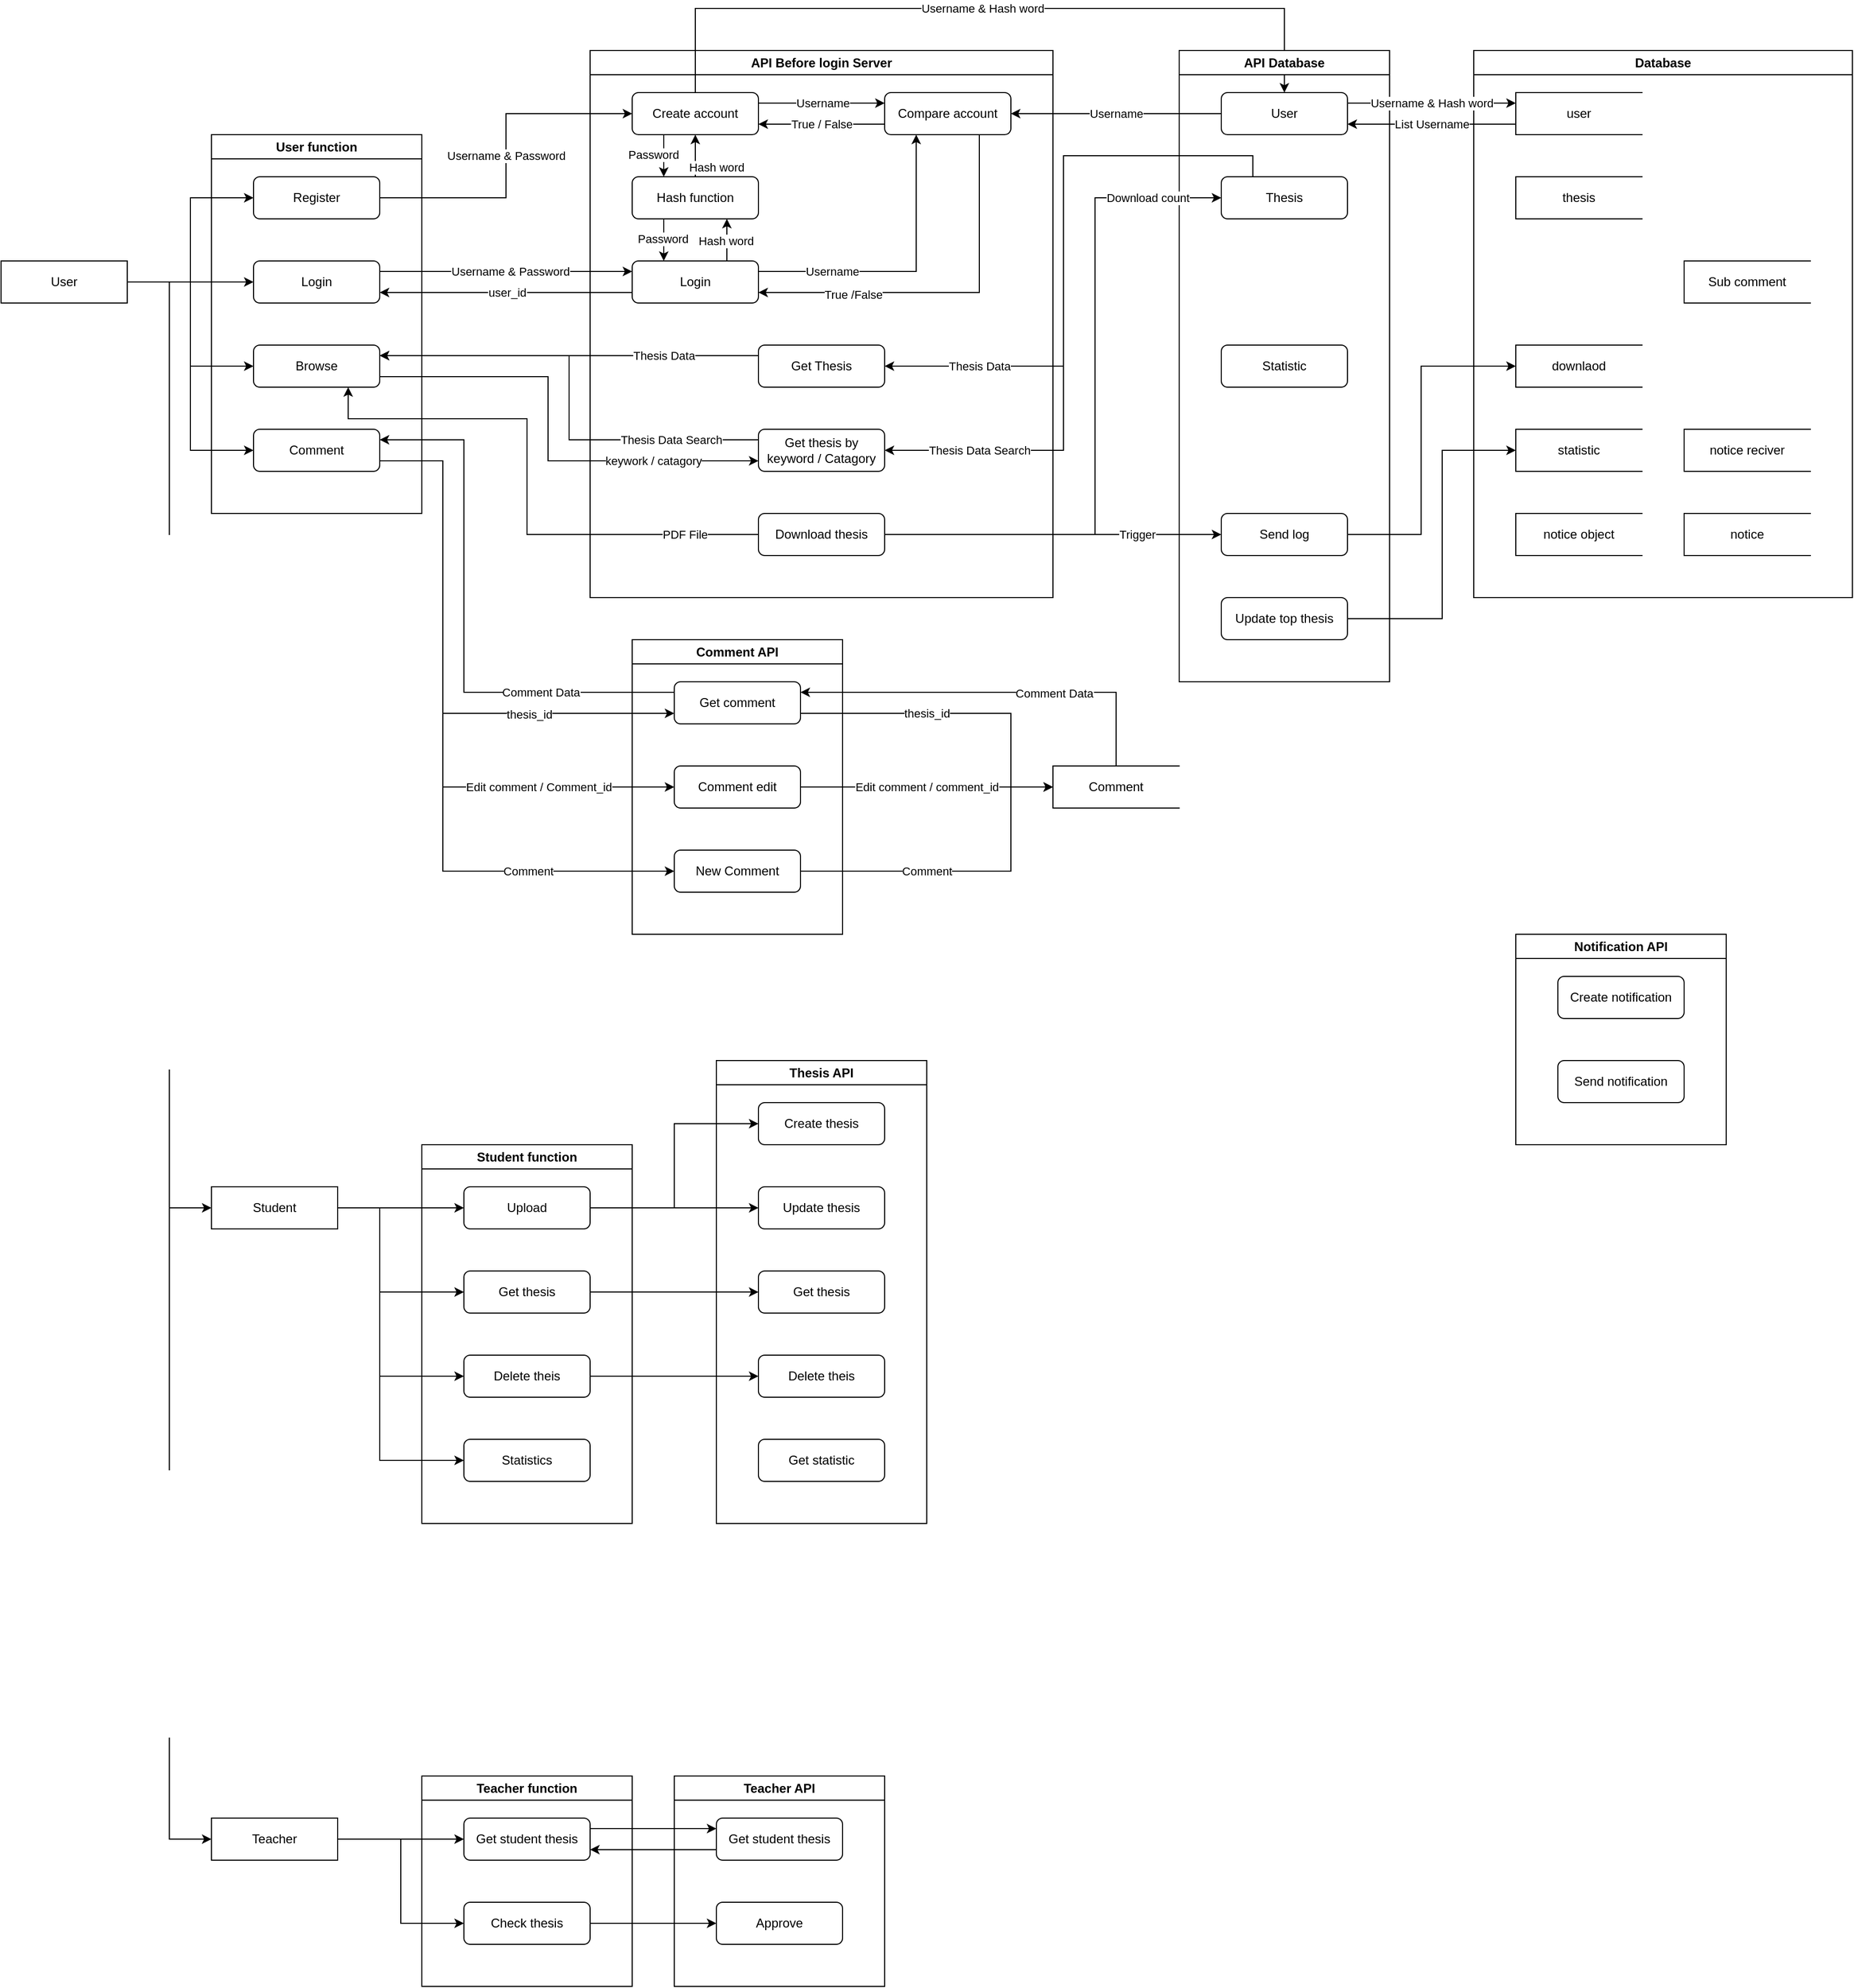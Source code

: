 <mxfile version="28.2.1">
  <diagram name="หน้า-1" id="eUxiDGaph87goB3MmdU6">
    <mxGraphModel dx="2182" dy="1209" grid="1" gridSize="10" guides="1" tooltips="1" connect="1" arrows="1" fold="1" page="1" pageScale="1" pageWidth="3300" pageHeight="2339" math="0" shadow="0">
      <root>
        <mxCell id="0" />
        <mxCell id="1" parent="0" />
        <mxCell id="IIilCcqDhFFno7Ei3CsS-1" value="User function" style="swimlane;whiteSpace=wrap;html=1;" parent="1" vertex="1">
          <mxGeometry x="280" y="160" width="200" height="360" as="geometry">
            <mxRectangle x="400" y="200" width="130" height="30" as="alternateBounds" />
          </mxGeometry>
        </mxCell>
        <mxCell id="IIilCcqDhFFno7Ei3CsS-5" value="Browse" style="rounded=1;whiteSpace=wrap;html=1;" parent="IIilCcqDhFFno7Ei3CsS-1" vertex="1">
          <mxGeometry x="40" y="200" width="120" height="40" as="geometry" />
        </mxCell>
        <mxCell id="IIilCcqDhFFno7Ei3CsS-6" value="Comment" style="rounded=1;whiteSpace=wrap;html=1;" parent="IIilCcqDhFFno7Ei3CsS-1" vertex="1">
          <mxGeometry x="40" y="280" width="120" height="40" as="geometry" />
        </mxCell>
        <mxCell id="IIilCcqDhFFno7Ei3CsS-7" value="Login" style="rounded=1;whiteSpace=wrap;html=1;" parent="IIilCcqDhFFno7Ei3CsS-1" vertex="1">
          <mxGeometry x="40" y="120" width="120" height="40" as="geometry" />
        </mxCell>
        <mxCell id="IIilCcqDhFFno7Ei3CsS-8" value="Register" style="rounded=1;whiteSpace=wrap;html=1;" parent="IIilCcqDhFFno7Ei3CsS-1" vertex="1">
          <mxGeometry x="40" y="40" width="120" height="40" as="geometry" />
        </mxCell>
        <mxCell id="IIilCcqDhFFno7Ei3CsS-9" value="API Before login Server" style="swimlane;whiteSpace=wrap;html=1;" parent="1" vertex="1">
          <mxGeometry x="640" y="80" width="440" height="520" as="geometry">
            <mxRectangle x="400" y="200" width="130" height="30" as="alternateBounds" />
          </mxGeometry>
        </mxCell>
        <mxCell id="eRz7YMECNyyjDCqZuOSM-28" style="edgeStyle=orthogonalEdgeStyle;rounded=0;orthogonalLoop=1;jettySize=auto;html=1;entryX=0;entryY=0.25;entryDx=0;entryDy=0;exitX=1;exitY=0.25;exitDx=0;exitDy=0;" parent="IIilCcqDhFFno7Ei3CsS-9" source="IIilCcqDhFFno7Ei3CsS-11" target="IIilCcqDhFFno7Ei3CsS-12" edge="1">
          <mxGeometry relative="1" as="geometry">
            <Array as="points">
              <mxPoint x="250" y="50" />
              <mxPoint x="250" y="50" />
            </Array>
          </mxGeometry>
        </mxCell>
        <mxCell id="eRz7YMECNyyjDCqZuOSM-30" value="Username" style="edgeLabel;html=1;align=center;verticalAlign=middle;resizable=0;points=[];" parent="eRz7YMECNyyjDCqZuOSM-28" vertex="1" connectable="0">
          <mxGeometry x="-0.195" y="1" relative="1" as="geometry">
            <mxPoint x="12" y="1" as="offset" />
          </mxGeometry>
        </mxCell>
        <mxCell id="eRz7YMECNyyjDCqZuOSM-39" style="edgeStyle=orthogonalEdgeStyle;rounded=0;orthogonalLoop=1;jettySize=auto;html=1;entryX=0.25;entryY=0;entryDx=0;entryDy=0;exitX=0.25;exitY=1;exitDx=0;exitDy=0;" parent="IIilCcqDhFFno7Ei3CsS-9" source="IIilCcqDhFFno7Ei3CsS-11" target="IIilCcqDhFFno7Ei3CsS-33" edge="1">
          <mxGeometry relative="1" as="geometry" />
        </mxCell>
        <mxCell id="eRz7YMECNyyjDCqZuOSM-72" value="Password" style="edgeLabel;html=1;align=center;verticalAlign=middle;resizable=0;points=[];" parent="eRz7YMECNyyjDCqZuOSM-39" vertex="1" connectable="0">
          <mxGeometry x="-0.05" y="1" relative="1" as="geometry">
            <mxPoint x="-11" as="offset" />
          </mxGeometry>
        </mxCell>
        <mxCell id="IIilCcqDhFFno7Ei3CsS-11" value="Create account" style="rounded=1;whiteSpace=wrap;html=1;" parent="IIilCcqDhFFno7Ei3CsS-9" vertex="1">
          <mxGeometry x="40" y="40" width="120" height="40" as="geometry" />
        </mxCell>
        <mxCell id="eRz7YMECNyyjDCqZuOSM-79" style="edgeStyle=orthogonalEdgeStyle;rounded=0;orthogonalLoop=1;jettySize=auto;html=1;entryX=1;entryY=0.75;entryDx=0;entryDy=0;exitX=0.75;exitY=1;exitDx=0;exitDy=0;" parent="IIilCcqDhFFno7Ei3CsS-9" source="IIilCcqDhFFno7Ei3CsS-12" target="eRz7YMECNyyjDCqZuOSM-20" edge="1">
          <mxGeometry relative="1" as="geometry">
            <Array as="points">
              <mxPoint x="370" y="230" />
            </Array>
          </mxGeometry>
        </mxCell>
        <mxCell id="eRz7YMECNyyjDCqZuOSM-81" value="True /False" style="edgeLabel;html=1;align=center;verticalAlign=middle;resizable=0;points=[];" parent="eRz7YMECNyyjDCqZuOSM-79" vertex="1" connectable="0">
          <mxGeometry x="0.503" y="2" relative="1" as="geometry">
            <mxPoint as="offset" />
          </mxGeometry>
        </mxCell>
        <mxCell id="IIilCcqDhFFno7Ei3CsS-12" value="Compare account" style="rounded=1;whiteSpace=wrap;html=1;" parent="IIilCcqDhFFno7Ei3CsS-9" vertex="1">
          <mxGeometry x="280" y="40" width="120" height="40" as="geometry" />
        </mxCell>
        <mxCell id="eRz7YMECNyyjDCqZuOSM-78" style="edgeStyle=orthogonalEdgeStyle;rounded=0;orthogonalLoop=1;jettySize=auto;html=1;entryX=0.25;entryY=1;entryDx=0;entryDy=0;exitX=1;exitY=0.25;exitDx=0;exitDy=0;" parent="IIilCcqDhFFno7Ei3CsS-9" source="eRz7YMECNyyjDCqZuOSM-20" target="IIilCcqDhFFno7Ei3CsS-12" edge="1">
          <mxGeometry relative="1" as="geometry" />
        </mxCell>
        <mxCell id="eRz7YMECNyyjDCqZuOSM-80" value="Username" style="edgeLabel;html=1;align=center;verticalAlign=middle;resizable=0;points=[];" parent="eRz7YMECNyyjDCqZuOSM-78" vertex="1" connectable="0">
          <mxGeometry x="-0.61" relative="1" as="geometry">
            <mxPoint x="15" as="offset" />
          </mxGeometry>
        </mxCell>
        <mxCell id="eRz7YMECNyyjDCqZuOSM-20" value="Login" style="rounded=1;whiteSpace=wrap;html=1;" parent="IIilCcqDhFFno7Ei3CsS-9" vertex="1">
          <mxGeometry x="40" y="200" width="120" height="40" as="geometry" />
        </mxCell>
        <mxCell id="eRz7YMECNyyjDCqZuOSM-37" style="edgeStyle=orthogonalEdgeStyle;rounded=0;orthogonalLoop=1;jettySize=auto;html=1;entryX=0.25;entryY=0;entryDx=0;entryDy=0;exitX=0.25;exitY=1;exitDx=0;exitDy=0;" parent="IIilCcqDhFFno7Ei3CsS-9" source="IIilCcqDhFFno7Ei3CsS-33" target="eRz7YMECNyyjDCqZuOSM-20" edge="1">
          <mxGeometry relative="1" as="geometry" />
        </mxCell>
        <mxCell id="eRz7YMECNyyjDCqZuOSM-75" value="Password" style="edgeLabel;html=1;align=center;verticalAlign=middle;resizable=0;points=[];" parent="eRz7YMECNyyjDCqZuOSM-37" vertex="1" connectable="0">
          <mxGeometry x="-0.04" y="-1" relative="1" as="geometry">
            <mxPoint as="offset" />
          </mxGeometry>
        </mxCell>
        <mxCell id="eRz7YMECNyyjDCqZuOSM-38" style="edgeStyle=orthogonalEdgeStyle;rounded=0;orthogonalLoop=1;jettySize=auto;html=1;exitX=0.75;exitY=0;exitDx=0;exitDy=0;entryX=0.75;entryY=1;entryDx=0;entryDy=0;" parent="IIilCcqDhFFno7Ei3CsS-9" source="eRz7YMECNyyjDCqZuOSM-20" target="IIilCcqDhFFno7Ei3CsS-33" edge="1">
          <mxGeometry relative="1" as="geometry">
            <Array as="points">
              <mxPoint x="130" y="180" />
              <mxPoint x="130" y="180" />
            </Array>
          </mxGeometry>
        </mxCell>
        <mxCell id="eRz7YMECNyyjDCqZuOSM-74" value="Hash word" style="edgeLabel;html=1;align=center;verticalAlign=middle;resizable=0;points=[];" parent="eRz7YMECNyyjDCqZuOSM-38" vertex="1" connectable="0">
          <mxGeometry x="-0.02" y="1" relative="1" as="geometry">
            <mxPoint as="offset" />
          </mxGeometry>
        </mxCell>
        <mxCell id="eRz7YMECNyyjDCqZuOSM-40" style="edgeStyle=orthogonalEdgeStyle;rounded=0;orthogonalLoop=1;jettySize=auto;html=1;entryX=0.5;entryY=1;entryDx=0;entryDy=0;exitX=0.5;exitY=0;exitDx=0;exitDy=0;" parent="IIilCcqDhFFno7Ei3CsS-9" source="IIilCcqDhFFno7Ei3CsS-33" target="IIilCcqDhFFno7Ei3CsS-11" edge="1">
          <mxGeometry relative="1" as="geometry" />
        </mxCell>
        <mxCell id="eRz7YMECNyyjDCqZuOSM-73" value="Hash word" style="edgeLabel;html=1;align=center;verticalAlign=middle;resizable=0;points=[];" parent="eRz7YMECNyyjDCqZuOSM-40" vertex="1" connectable="0">
          <mxGeometry x="-0.117" relative="1" as="geometry">
            <mxPoint x="20" y="8" as="offset" />
          </mxGeometry>
        </mxCell>
        <mxCell id="IIilCcqDhFFno7Ei3CsS-33" value="Hash function" style="rounded=1;whiteSpace=wrap;html=1;" parent="IIilCcqDhFFno7Ei3CsS-9" vertex="1">
          <mxGeometry x="40" y="120" width="120" height="40" as="geometry" />
        </mxCell>
        <mxCell id="eRz7YMECNyyjDCqZuOSM-29" style="edgeStyle=orthogonalEdgeStyle;rounded=0;orthogonalLoop=1;jettySize=auto;html=1;entryX=1;entryY=0.75;entryDx=0;entryDy=0;exitX=0;exitY=0.75;exitDx=0;exitDy=0;" parent="IIilCcqDhFFno7Ei3CsS-9" source="IIilCcqDhFFno7Ei3CsS-12" target="IIilCcqDhFFno7Ei3CsS-11" edge="1">
          <mxGeometry relative="1" as="geometry">
            <mxPoint x="170" y="60" as="sourcePoint" />
            <mxPoint x="250" y="60" as="targetPoint" />
            <Array as="points">
              <mxPoint x="230" y="70" />
              <mxPoint x="230" y="70" />
            </Array>
          </mxGeometry>
        </mxCell>
        <mxCell id="eRz7YMECNyyjDCqZuOSM-31" value="True / False" style="edgeLabel;html=1;align=center;verticalAlign=middle;resizable=0;points=[];" parent="eRz7YMECNyyjDCqZuOSM-29" vertex="1" connectable="0">
          <mxGeometry x="0.035" y="1" relative="1" as="geometry">
            <mxPoint x="2" y="-1" as="offset" />
          </mxGeometry>
        </mxCell>
        <mxCell id="IIilCcqDhFFno7Ei3CsS-39" value="Get Thesis" style="rounded=1;whiteSpace=wrap;html=1;" parent="IIilCcqDhFFno7Ei3CsS-9" vertex="1">
          <mxGeometry x="160" y="280" width="120" height="40" as="geometry" />
        </mxCell>
        <mxCell id="IIilCcqDhFFno7Ei3CsS-40" value="Get thesis by keyword / Catagory" style="rounded=1;whiteSpace=wrap;html=1;" parent="IIilCcqDhFFno7Ei3CsS-9" vertex="1">
          <mxGeometry x="160" y="360" width="120" height="40" as="geometry" />
        </mxCell>
        <mxCell id="IIilCcqDhFFno7Ei3CsS-14" value="Database" style="swimlane;whiteSpace=wrap;html=1;" parent="1" vertex="1">
          <mxGeometry x="1480" y="80" width="360" height="520" as="geometry">
            <mxRectangle x="400" y="200" width="130" height="30" as="alternateBounds" />
          </mxGeometry>
        </mxCell>
        <mxCell id="IIilCcqDhFFno7Ei3CsS-56" value="Sub comment" style="html=1;dashed=0;whiteSpace=wrap;shape=partialRectangle;right=0;" parent="IIilCcqDhFFno7Ei3CsS-14" vertex="1">
          <mxGeometry x="200" y="200" width="120" height="40" as="geometry" />
        </mxCell>
        <mxCell id="IIilCcqDhFFno7Ei3CsS-57" value="downlaod" style="html=1;dashed=0;whiteSpace=wrap;shape=partialRectangle;right=0;" parent="IIilCcqDhFFno7Ei3CsS-14" vertex="1">
          <mxGeometry x="40" y="280" width="120" height="40" as="geometry" />
        </mxCell>
        <mxCell id="IIilCcqDhFFno7Ei3CsS-58" value="user" style="html=1;dashed=0;whiteSpace=wrap;shape=partialRectangle;right=0;" parent="IIilCcqDhFFno7Ei3CsS-14" vertex="1">
          <mxGeometry x="40" y="40" width="120" height="40" as="geometry" />
        </mxCell>
        <mxCell id="IIilCcqDhFFno7Ei3CsS-59" value="thesis" style="html=1;dashed=0;whiteSpace=wrap;shape=partialRectangle;right=0;" parent="IIilCcqDhFFno7Ei3CsS-14" vertex="1">
          <mxGeometry x="40" y="120" width="120" height="40" as="geometry" />
        </mxCell>
        <mxCell id="IIilCcqDhFFno7Ei3CsS-60" value="statistic" style="html=1;dashed=0;whiteSpace=wrap;shape=partialRectangle;right=0;" parent="IIilCcqDhFFno7Ei3CsS-14" vertex="1">
          <mxGeometry x="40" y="360" width="120" height="40" as="geometry" />
        </mxCell>
        <mxCell id="IIilCcqDhFFno7Ei3CsS-61" value="notice" style="html=1;dashed=0;whiteSpace=wrap;shape=partialRectangle;right=0;" parent="IIilCcqDhFFno7Ei3CsS-14" vertex="1">
          <mxGeometry x="200" y="440" width="120" height="40" as="geometry" />
        </mxCell>
        <mxCell id="IIilCcqDhFFno7Ei3CsS-62" value="notice object" style="html=1;dashed=0;whiteSpace=wrap;shape=partialRectangle;right=0;" parent="IIilCcqDhFFno7Ei3CsS-14" vertex="1">
          <mxGeometry x="40" y="440" width="120" height="40" as="geometry" />
        </mxCell>
        <mxCell id="IIilCcqDhFFno7Ei3CsS-63" value="notice reciver" style="html=1;dashed=0;whiteSpace=wrap;shape=partialRectangle;right=0;" parent="IIilCcqDhFFno7Ei3CsS-14" vertex="1">
          <mxGeometry x="200" y="360" width="120" height="40" as="geometry" />
        </mxCell>
        <mxCell id="IIilCcqDhFFno7Ei3CsS-19" value="Student function" style="swimlane;whiteSpace=wrap;html=1;startSize=23;" parent="1" vertex="1">
          <mxGeometry x="480" y="1120" width="200" height="360" as="geometry">
            <mxRectangle x="400" y="200" width="130" height="30" as="alternateBounds" />
          </mxGeometry>
        </mxCell>
        <mxCell id="IIilCcqDhFFno7Ei3CsS-20" value="Upload" style="rounded=1;whiteSpace=wrap;html=1;" parent="IIilCcqDhFFno7Ei3CsS-19" vertex="1">
          <mxGeometry x="40" y="40" width="120" height="40" as="geometry" />
        </mxCell>
        <mxCell id="IIilCcqDhFFno7Ei3CsS-81" value="Get thesis" style="rounded=1;whiteSpace=wrap;html=1;" parent="IIilCcqDhFFno7Ei3CsS-19" vertex="1">
          <mxGeometry x="40" y="120" width="120" height="40" as="geometry" />
        </mxCell>
        <mxCell id="gGhK-Ux7Nj4NmBZuGKMW-30" value="Delete theis" style="rounded=1;whiteSpace=wrap;html=1;" parent="IIilCcqDhFFno7Ei3CsS-19" vertex="1">
          <mxGeometry x="40" y="200" width="120" height="40" as="geometry" />
        </mxCell>
        <mxCell id="IIilCcqDhFFno7Ei3CsS-51" value="Statistics" style="rounded=1;whiteSpace=wrap;html=1;" parent="IIilCcqDhFFno7Ei3CsS-19" vertex="1">
          <mxGeometry x="40" y="280" width="120" height="40" as="geometry" />
        </mxCell>
        <mxCell id="IIilCcqDhFFno7Ei3CsS-24" value="Teacher function" style="swimlane;whiteSpace=wrap;html=1;startSize=23;" parent="1" vertex="1">
          <mxGeometry x="480" y="1720" width="200" height="200" as="geometry">
            <mxRectangle x="400" y="200" width="130" height="30" as="alternateBounds" />
          </mxGeometry>
        </mxCell>
        <mxCell id="IIilCcqDhFFno7Ei3CsS-25" value="Get student thesis" style="rounded=1;whiteSpace=wrap;html=1;" parent="IIilCcqDhFFno7Ei3CsS-24" vertex="1">
          <mxGeometry x="40" y="40" width="120" height="40" as="geometry" />
        </mxCell>
        <mxCell id="IIilCcqDhFFno7Ei3CsS-83" value="Check thesis" style="rounded=1;whiteSpace=wrap;html=1;" parent="IIilCcqDhFFno7Ei3CsS-24" vertex="1">
          <mxGeometry x="40" y="120" width="120" height="40" as="geometry" />
        </mxCell>
        <mxCell id="IIilCcqDhFFno7Ei3CsS-34" style="edgeStyle=orthogonalEdgeStyle;rounded=0;orthogonalLoop=1;jettySize=auto;html=1;entryX=0;entryY=0.5;entryDx=0;entryDy=0;" parent="1" source="IIilCcqDhFFno7Ei3CsS-32" target="IIilCcqDhFFno7Ei3CsS-5" edge="1">
          <mxGeometry relative="1" as="geometry" />
        </mxCell>
        <mxCell id="IIilCcqDhFFno7Ei3CsS-35" style="edgeStyle=orthogonalEdgeStyle;rounded=0;orthogonalLoop=1;jettySize=auto;html=1;entryX=0;entryY=0.5;entryDx=0;entryDy=0;" parent="1" source="IIilCcqDhFFno7Ei3CsS-32" target="IIilCcqDhFFno7Ei3CsS-6" edge="1">
          <mxGeometry relative="1" as="geometry" />
        </mxCell>
        <mxCell id="IIilCcqDhFFno7Ei3CsS-36" style="edgeStyle=orthogonalEdgeStyle;rounded=0;orthogonalLoop=1;jettySize=auto;html=1;entryX=0;entryY=0.5;entryDx=0;entryDy=0;" parent="1" source="IIilCcqDhFFno7Ei3CsS-32" target="IIilCcqDhFFno7Ei3CsS-8" edge="1">
          <mxGeometry relative="1" as="geometry" />
        </mxCell>
        <mxCell id="IIilCcqDhFFno7Ei3CsS-37" style="edgeStyle=orthogonalEdgeStyle;rounded=0;orthogonalLoop=1;jettySize=auto;html=1;entryX=0;entryY=0.5;entryDx=0;entryDy=0;" parent="1" source="IIilCcqDhFFno7Ei3CsS-32" target="IIilCcqDhFFno7Ei3CsS-7" edge="1">
          <mxGeometry relative="1" as="geometry" />
        </mxCell>
        <mxCell id="IIilCcqDhFFno7Ei3CsS-76" style="edgeStyle=orthogonalEdgeStyle;rounded=0;orthogonalLoop=1;jettySize=auto;html=1;entryX=0;entryY=0.5;entryDx=0;entryDy=0;" parent="1" source="IIilCcqDhFFno7Ei3CsS-32" target="IIilCcqDhFFno7Ei3CsS-74" edge="1">
          <mxGeometry relative="1" as="geometry" />
        </mxCell>
        <mxCell id="IIilCcqDhFFno7Ei3CsS-77" style="edgeStyle=orthogonalEdgeStyle;rounded=0;orthogonalLoop=1;jettySize=auto;html=1;entryX=0;entryY=0.5;entryDx=0;entryDy=0;" parent="1" source="IIilCcqDhFFno7Ei3CsS-32" target="IIilCcqDhFFno7Ei3CsS-75" edge="1">
          <mxGeometry relative="1" as="geometry" />
        </mxCell>
        <mxCell id="IIilCcqDhFFno7Ei3CsS-32" value="User" style="html=1;dashed=0;whiteSpace=wrap;" parent="1" vertex="1">
          <mxGeometry x="80" y="280" width="120" height="40" as="geometry" />
        </mxCell>
        <mxCell id="IIilCcqDhFFno7Ei3CsS-52" value="Thesis API" style="swimlane;whiteSpace=wrap;html=1;" parent="1" vertex="1">
          <mxGeometry x="760" y="1040" width="200" height="440" as="geometry">
            <mxRectangle x="400" y="200" width="130" height="30" as="alternateBounds" />
          </mxGeometry>
        </mxCell>
        <mxCell id="IIilCcqDhFFno7Ei3CsS-64" value="Create thesis" style="rounded=1;whiteSpace=wrap;html=1;" parent="IIilCcqDhFFno7Ei3CsS-52" vertex="1">
          <mxGeometry x="40" y="40" width="120" height="40" as="geometry" />
        </mxCell>
        <mxCell id="IIilCcqDhFFno7Ei3CsS-67" value="Update thesis" style="rounded=1;whiteSpace=wrap;html=1;" parent="IIilCcqDhFFno7Ei3CsS-52" vertex="1">
          <mxGeometry x="40" y="120" width="120" height="40" as="geometry" />
        </mxCell>
        <mxCell id="IIilCcqDhFFno7Ei3CsS-66" value="Get thesis" style="rounded=1;whiteSpace=wrap;html=1;" parent="IIilCcqDhFFno7Ei3CsS-52" vertex="1">
          <mxGeometry x="40" y="200" width="120" height="40" as="geometry" />
        </mxCell>
        <mxCell id="IIilCcqDhFFno7Ei3CsS-45" value="Delete theis" style="rounded=1;whiteSpace=wrap;html=1;" parent="IIilCcqDhFFno7Ei3CsS-52" vertex="1">
          <mxGeometry x="40" y="280" width="120" height="40" as="geometry" />
        </mxCell>
        <mxCell id="IIilCcqDhFFno7Ei3CsS-73" value="Get statistic" style="rounded=1;whiteSpace=wrap;html=1;" parent="IIilCcqDhFFno7Ei3CsS-52" vertex="1">
          <mxGeometry x="40" y="360" width="120" height="40" as="geometry" />
        </mxCell>
        <mxCell id="IIilCcqDhFFno7Ei3CsS-54" value="Teacher API" style="swimlane;whiteSpace=wrap;html=1;" parent="1" vertex="1">
          <mxGeometry x="720" y="1720" width="200" height="200" as="geometry">
            <mxRectangle x="400" y="200" width="130" height="30" as="alternateBounds" />
          </mxGeometry>
        </mxCell>
        <mxCell id="IIilCcqDhFFno7Ei3CsS-65" value="Get student thesis" style="rounded=1;whiteSpace=wrap;html=1;" parent="IIilCcqDhFFno7Ei3CsS-54" vertex="1">
          <mxGeometry x="40" y="40" width="120" height="40" as="geometry" />
        </mxCell>
        <mxCell id="IIilCcqDhFFno7Ei3CsS-68" value="Approve" style="rounded=1;whiteSpace=wrap;html=1;" parent="IIilCcqDhFFno7Ei3CsS-54" vertex="1">
          <mxGeometry x="40" y="120" width="120" height="40" as="geometry" />
        </mxCell>
        <mxCell id="IIilCcqDhFFno7Ei3CsS-78" style="edgeStyle=orthogonalEdgeStyle;rounded=0;orthogonalLoop=1;jettySize=auto;html=1;" parent="1" source="IIilCcqDhFFno7Ei3CsS-74" target="IIilCcqDhFFno7Ei3CsS-20" edge="1">
          <mxGeometry relative="1" as="geometry">
            <Array as="points">
              <mxPoint x="510" y="1180" />
              <mxPoint x="510" y="1180" />
            </Array>
          </mxGeometry>
        </mxCell>
        <mxCell id="IIilCcqDhFFno7Ei3CsS-82" style="edgeStyle=orthogonalEdgeStyle;rounded=0;orthogonalLoop=1;jettySize=auto;html=1;entryX=0;entryY=0.5;entryDx=0;entryDy=0;" parent="1" source="IIilCcqDhFFno7Ei3CsS-74" target="IIilCcqDhFFno7Ei3CsS-81" edge="1">
          <mxGeometry relative="1" as="geometry">
            <Array as="points">
              <mxPoint x="440" y="1180" />
              <mxPoint x="440" y="1260" />
            </Array>
          </mxGeometry>
        </mxCell>
        <mxCell id="gGhK-Ux7Nj4NmBZuGKMW-32" style="edgeStyle=orthogonalEdgeStyle;rounded=0;orthogonalLoop=1;jettySize=auto;html=1;entryX=0;entryY=0.5;entryDx=0;entryDy=0;" parent="1" source="IIilCcqDhFFno7Ei3CsS-74" target="gGhK-Ux7Nj4NmBZuGKMW-30" edge="1">
          <mxGeometry relative="1" as="geometry">
            <Array as="points">
              <mxPoint x="440" y="1180" />
              <mxPoint x="440" y="1340" />
            </Array>
          </mxGeometry>
        </mxCell>
        <mxCell id="pTliONvsRdd1u_FoCx2j-20" style="edgeStyle=orthogonalEdgeStyle;rounded=0;orthogonalLoop=1;jettySize=auto;html=1;entryX=0;entryY=0.5;entryDx=0;entryDy=0;" parent="1" source="IIilCcqDhFFno7Ei3CsS-74" target="IIilCcqDhFFno7Ei3CsS-51" edge="1">
          <mxGeometry relative="1" as="geometry">
            <Array as="points">
              <mxPoint x="440" y="1180" />
              <mxPoint x="440" y="1420" />
            </Array>
          </mxGeometry>
        </mxCell>
        <mxCell id="IIilCcqDhFFno7Ei3CsS-74" value="Student" style="html=1;dashed=0;whiteSpace=wrap;" parent="1" vertex="1">
          <mxGeometry x="280" y="1160" width="120" height="40" as="geometry" />
        </mxCell>
        <mxCell id="IIilCcqDhFFno7Ei3CsS-79" style="edgeStyle=orthogonalEdgeStyle;rounded=0;orthogonalLoop=1;jettySize=auto;html=1;entryX=0;entryY=0.5;entryDx=0;entryDy=0;" parent="1" source="IIilCcqDhFFno7Ei3CsS-75" target="IIilCcqDhFFno7Ei3CsS-25" edge="1">
          <mxGeometry relative="1" as="geometry" />
        </mxCell>
        <mxCell id="IIilCcqDhFFno7Ei3CsS-84" style="edgeStyle=orthogonalEdgeStyle;rounded=0;orthogonalLoop=1;jettySize=auto;html=1;entryX=0;entryY=0.5;entryDx=0;entryDy=0;" parent="1" source="IIilCcqDhFFno7Ei3CsS-75" target="IIilCcqDhFFno7Ei3CsS-83" edge="1">
          <mxGeometry relative="1" as="geometry" />
        </mxCell>
        <mxCell id="IIilCcqDhFFno7Ei3CsS-75" value="Teacher" style="html=1;dashed=0;whiteSpace=wrap;" parent="1" vertex="1">
          <mxGeometry x="280" y="1760" width="120" height="40" as="geometry" />
        </mxCell>
        <mxCell id="IIilCcqDhFFno7Ei3CsS-80" style="edgeStyle=orthogonalEdgeStyle;rounded=0;orthogonalLoop=1;jettySize=auto;html=1;entryX=0;entryY=0.5;entryDx=0;entryDy=0;" parent="1" source="IIilCcqDhFFno7Ei3CsS-20" target="IIilCcqDhFFno7Ei3CsS-64" edge="1">
          <mxGeometry relative="1" as="geometry">
            <Array as="points">
              <mxPoint x="720" y="1180" />
              <mxPoint x="720" y="1100" />
            </Array>
          </mxGeometry>
        </mxCell>
        <mxCell id="IIilCcqDhFFno7Ei3CsS-85" style="edgeStyle=orthogonalEdgeStyle;rounded=0;orthogonalLoop=1;jettySize=auto;html=1;" parent="1" source="IIilCcqDhFFno7Ei3CsS-25" edge="1">
          <mxGeometry relative="1" as="geometry">
            <mxPoint x="760" y="1770" as="targetPoint" />
            <Array as="points">
              <mxPoint x="760" y="1770" />
            </Array>
          </mxGeometry>
        </mxCell>
        <mxCell id="IIilCcqDhFFno7Ei3CsS-86" style="edgeStyle=orthogonalEdgeStyle;rounded=0;orthogonalLoop=1;jettySize=auto;html=1;entryX=1;entryY=0.75;entryDx=0;entryDy=0;" parent="1" source="IIilCcqDhFFno7Ei3CsS-65" target="IIilCcqDhFFno7Ei3CsS-25" edge="1">
          <mxGeometry relative="1" as="geometry">
            <Array as="points">
              <mxPoint x="730" y="1790" />
              <mxPoint x="730" y="1790" />
            </Array>
          </mxGeometry>
        </mxCell>
        <mxCell id="IIilCcqDhFFno7Ei3CsS-87" style="edgeStyle=orthogonalEdgeStyle;rounded=0;orthogonalLoop=1;jettySize=auto;html=1;entryX=0;entryY=0.5;entryDx=0;entryDy=0;" parent="1" source="IIilCcqDhFFno7Ei3CsS-83" target="IIilCcqDhFFno7Ei3CsS-68" edge="1">
          <mxGeometry relative="1" as="geometry" />
        </mxCell>
        <mxCell id="yefg0WoXISoBtYHqCvty-1" style="edgeStyle=orthogonalEdgeStyle;rounded=0;orthogonalLoop=1;jettySize=auto;html=1;entryX=0;entryY=0.5;entryDx=0;entryDy=0;" parent="1" source="IIilCcqDhFFno7Ei3CsS-8" target="IIilCcqDhFFno7Ei3CsS-11" edge="1">
          <mxGeometry relative="1" as="geometry">
            <Array as="points">
              <mxPoint x="560" y="220" />
              <mxPoint x="560" y="140" />
            </Array>
          </mxGeometry>
        </mxCell>
        <mxCell id="eRz7YMECNyyjDCqZuOSM-25" value="Username &amp;amp; Password" style="edgeLabel;html=1;align=center;verticalAlign=middle;resizable=0;points=[];" parent="yefg0WoXISoBtYHqCvty-1" vertex="1" connectable="0">
          <mxGeometry x="-0.074" y="1" relative="1" as="geometry">
            <mxPoint x="1" y="-12" as="offset" />
          </mxGeometry>
        </mxCell>
        <mxCell id="eRz7YMECNyyjDCqZuOSM-5" style="edgeStyle=orthogonalEdgeStyle;rounded=0;orthogonalLoop=1;jettySize=auto;html=1;entryX=0;entryY=0.25;entryDx=0;entryDy=0;exitX=1;exitY=0.25;exitDx=0;exitDy=0;" parent="1" source="IIilCcqDhFFno7Ei3CsS-7" target="eRz7YMECNyyjDCqZuOSM-20" edge="1">
          <mxGeometry relative="1" as="geometry">
            <Array as="points">
              <mxPoint x="480" y="290" />
            </Array>
          </mxGeometry>
        </mxCell>
        <mxCell id="eRz7YMECNyyjDCqZuOSM-15" value="Username &amp;amp; Password" style="edgeLabel;html=1;align=center;verticalAlign=middle;resizable=0;points=[];" parent="eRz7YMECNyyjDCqZuOSM-5" vertex="1" connectable="0">
          <mxGeometry x="-0.112" relative="1" as="geometry">
            <mxPoint x="17" as="offset" />
          </mxGeometry>
        </mxCell>
        <mxCell id="eRz7YMECNyyjDCqZuOSM-26" style="edgeStyle=orthogonalEdgeStyle;rounded=0;orthogonalLoop=1;jettySize=auto;html=1;entryX=1;entryY=0.75;entryDx=0;entryDy=0;exitX=0;exitY=0.75;exitDx=0;exitDy=0;" parent="1" source="eRz7YMECNyyjDCqZuOSM-20" target="IIilCcqDhFFno7Ei3CsS-7" edge="1">
          <mxGeometry relative="1" as="geometry">
            <Array as="points">
              <mxPoint x="480" y="310" />
            </Array>
          </mxGeometry>
        </mxCell>
        <mxCell id="eRz7YMECNyyjDCqZuOSM-27" value="user_id" style="edgeLabel;html=1;align=center;verticalAlign=middle;resizable=0;points=[];" parent="eRz7YMECNyyjDCqZuOSM-26" vertex="1" connectable="0">
          <mxGeometry x="-0.145" y="-1" relative="1" as="geometry">
            <mxPoint x="-17" y="1" as="offset" />
          </mxGeometry>
        </mxCell>
        <mxCell id="eRz7YMECNyyjDCqZuOSM-67" style="rounded=0;orthogonalLoop=1;jettySize=auto;html=1;entryX=0.5;entryY=0;entryDx=0;entryDy=0;exitX=0.5;exitY=0;exitDx=0;exitDy=0;edgeStyle=orthogonalEdgeStyle;" parent="1" source="IIilCcqDhFFno7Ei3CsS-11" target="eRz7YMECNyyjDCqZuOSM-66" edge="1">
          <mxGeometry relative="1" as="geometry">
            <Array as="points">
              <mxPoint x="740" y="40" />
              <mxPoint x="1300" y="40" />
            </Array>
          </mxGeometry>
        </mxCell>
        <mxCell id="eRz7YMECNyyjDCqZuOSM-68" value="Username &amp;amp; Hash word" style="edgeLabel;html=1;align=center;verticalAlign=middle;resizable=0;points=[];" parent="eRz7YMECNyyjDCqZuOSM-67" vertex="1" connectable="0">
          <mxGeometry x="0.068" y="-2" relative="1" as="geometry">
            <mxPoint x="-32" y="-2" as="offset" />
          </mxGeometry>
        </mxCell>
        <mxCell id="eRz7YMECNyyjDCqZuOSM-47" value="API Database" style="swimlane;whiteSpace=wrap;html=1;" parent="1" vertex="1">
          <mxGeometry x="1200" y="80" width="200" height="600" as="geometry">
            <mxRectangle x="400" y="200" width="130" height="30" as="alternateBounds" />
          </mxGeometry>
        </mxCell>
        <mxCell id="eRz7YMECNyyjDCqZuOSM-48" style="edgeStyle=orthogonalEdgeStyle;rounded=0;orthogonalLoop=1;jettySize=auto;html=1;entryX=0;entryY=0.25;entryDx=0;entryDy=0;exitX=1;exitY=0.25;exitDx=0;exitDy=0;" parent="eRz7YMECNyyjDCqZuOSM-47" edge="1">
          <mxGeometry relative="1" as="geometry">
            <mxPoint x="160" y="50" as="sourcePoint" />
            <Array as="points">
              <mxPoint x="250" y="50" />
              <mxPoint x="250" y="50" />
            </Array>
          </mxGeometry>
        </mxCell>
        <mxCell id="eRz7YMECNyyjDCqZuOSM-49" value="Username" style="edgeLabel;html=1;align=center;verticalAlign=middle;resizable=0;points=[];" parent="eRz7YMECNyyjDCqZuOSM-48" vertex="1" connectable="0">
          <mxGeometry x="-0.195" y="1" relative="1" as="geometry">
            <mxPoint x="12" y="1" as="offset" />
          </mxGeometry>
        </mxCell>
        <mxCell id="eRz7YMECNyyjDCqZuOSM-50" style="edgeStyle=orthogonalEdgeStyle;rounded=0;orthogonalLoop=1;jettySize=auto;html=1;entryX=0.25;entryY=0;entryDx=0;entryDy=0;exitX=0.25;exitY=1;exitDx=0;exitDy=0;" parent="eRz7YMECNyyjDCqZuOSM-47" edge="1">
          <mxGeometry relative="1" as="geometry">
            <mxPoint x="70" y="80" as="sourcePoint" />
          </mxGeometry>
        </mxCell>
        <mxCell id="eRz7YMECNyyjDCqZuOSM-58" style="edgeStyle=orthogonalEdgeStyle;rounded=0;orthogonalLoop=1;jettySize=auto;html=1;entryX=0.5;entryY=0;entryDx=0;entryDy=0;" parent="eRz7YMECNyyjDCqZuOSM-47" edge="1">
          <mxGeometry relative="1" as="geometry">
            <mxPoint x="100" y="160" as="sourcePoint" />
          </mxGeometry>
        </mxCell>
        <mxCell id="eRz7YMECNyyjDCqZuOSM-59" style="edgeStyle=orthogonalEdgeStyle;rounded=0;orthogonalLoop=1;jettySize=auto;html=1;exitX=1;exitY=0.25;exitDx=0;exitDy=0;" parent="eRz7YMECNyyjDCqZuOSM-47" edge="1">
          <mxGeometry relative="1" as="geometry">
            <mxPoint x="160" y="140" as="targetPoint" />
            <Array as="points">
              <mxPoint x="180" y="210" />
              <mxPoint x="180" y="140" />
            </Array>
          </mxGeometry>
        </mxCell>
        <mxCell id="eRz7YMECNyyjDCqZuOSM-60" style="edgeStyle=orthogonalEdgeStyle;rounded=0;orthogonalLoop=1;jettySize=auto;html=1;entryX=0.75;entryY=1;entryDx=0;entryDy=0;exitX=0.75;exitY=0;exitDx=0;exitDy=0;" parent="eRz7YMECNyyjDCqZuOSM-47" edge="1">
          <mxGeometry relative="1" as="geometry">
            <mxPoint x="130" y="80" as="targetPoint" />
          </mxGeometry>
        </mxCell>
        <mxCell id="eRz7YMECNyyjDCqZuOSM-66" value="User" style="rounded=1;whiteSpace=wrap;html=1;" parent="eRz7YMECNyyjDCqZuOSM-47" vertex="1">
          <mxGeometry x="40" y="40" width="120" height="40" as="geometry" />
        </mxCell>
        <mxCell id="gGhK-Ux7Nj4NmBZuGKMW-13" value="Thesis" style="rounded=1;whiteSpace=wrap;html=1;" parent="eRz7YMECNyyjDCqZuOSM-47" vertex="1">
          <mxGeometry x="40" y="120" width="120" height="40" as="geometry" />
        </mxCell>
        <mxCell id="gGhK-Ux7Nj4NmBZuGKMW-38" value="Statistic" style="rounded=1;whiteSpace=wrap;html=1;" parent="eRz7YMECNyyjDCqZuOSM-47" vertex="1">
          <mxGeometry x="40" y="280" width="120" height="40" as="geometry" />
        </mxCell>
        <mxCell id="IIilCcqDhFFno7Ei3CsS-72" value="Send log" style="rounded=1;whiteSpace=wrap;html=1;" parent="eRz7YMECNyyjDCqZuOSM-47" vertex="1">
          <mxGeometry x="40" y="440" width="120" height="40" as="geometry" />
        </mxCell>
        <mxCell id="eRz7YMECNyyjDCqZuOSM-82" style="edgeStyle=orthogonalEdgeStyle;rounded=0;orthogonalLoop=1;jettySize=auto;html=1;entryX=0;entryY=0.25;entryDx=0;entryDy=0;exitX=1;exitY=0.25;exitDx=0;exitDy=0;" parent="1" source="eRz7YMECNyyjDCqZuOSM-66" target="IIilCcqDhFFno7Ei3CsS-58" edge="1">
          <mxGeometry relative="1" as="geometry">
            <mxPoint x="1460" y="140" as="targetPoint" />
          </mxGeometry>
        </mxCell>
        <mxCell id="eRz7YMECNyyjDCqZuOSM-83" value="Username &amp;amp; Hash word" style="edgeLabel;html=1;align=center;verticalAlign=middle;resizable=0;points=[];" parent="eRz7YMECNyyjDCqZuOSM-82" vertex="1" connectable="0">
          <mxGeometry x="-0.158" relative="1" as="geometry">
            <mxPoint x="12" as="offset" />
          </mxGeometry>
        </mxCell>
        <mxCell id="eRz7YMECNyyjDCqZuOSM-84" style="edgeStyle=orthogonalEdgeStyle;rounded=0;orthogonalLoop=1;jettySize=auto;html=1;exitX=0;exitY=0.75;exitDx=0;exitDy=0;entryX=1;entryY=0.75;entryDx=0;entryDy=0;" parent="1" source="IIilCcqDhFFno7Ei3CsS-58" target="eRz7YMECNyyjDCqZuOSM-66" edge="1">
          <mxGeometry relative="1" as="geometry">
            <mxPoint x="1430" y="320" as="targetPoint" />
          </mxGeometry>
        </mxCell>
        <mxCell id="eRz7YMECNyyjDCqZuOSM-85" value="List Username" style="edgeLabel;html=1;align=center;verticalAlign=middle;resizable=0;points=[];" parent="eRz7YMECNyyjDCqZuOSM-84" vertex="1" connectable="0">
          <mxGeometry x="0.11" relative="1" as="geometry">
            <mxPoint x="9" as="offset" />
          </mxGeometry>
        </mxCell>
        <mxCell id="eRz7YMECNyyjDCqZuOSM-86" style="edgeStyle=orthogonalEdgeStyle;rounded=0;orthogonalLoop=1;jettySize=auto;html=1;entryX=0;entryY=0.5;entryDx=0;entryDy=0;" parent="1" source="IIilCcqDhFFno7Ei3CsS-20" target="IIilCcqDhFFno7Ei3CsS-67" edge="1">
          <mxGeometry relative="1" as="geometry">
            <Array as="points">
              <mxPoint x="670" y="1180" />
              <mxPoint x="670" y="1180" />
            </Array>
          </mxGeometry>
        </mxCell>
        <mxCell id="eRz7YMECNyyjDCqZuOSM-87" style="edgeStyle=orthogonalEdgeStyle;rounded=0;orthogonalLoop=1;jettySize=auto;html=1;entryX=0;entryY=0.5;entryDx=0;entryDy=0;" parent="1" source="IIilCcqDhFFno7Ei3CsS-81" target="IIilCcqDhFFno7Ei3CsS-66" edge="1">
          <mxGeometry relative="1" as="geometry">
            <Array as="points">
              <mxPoint x="670" y="1260" />
              <mxPoint x="670" y="1260" />
            </Array>
          </mxGeometry>
        </mxCell>
        <mxCell id="gGhK-Ux7Nj4NmBZuGKMW-4" style="edgeStyle=orthogonalEdgeStyle;rounded=0;orthogonalLoop=1;jettySize=auto;html=1;exitX=1;exitY=0.75;exitDx=0;exitDy=0;entryX=0;entryY=0.75;entryDx=0;entryDy=0;" parent="1" source="IIilCcqDhFFno7Ei3CsS-5" target="IIilCcqDhFFno7Ei3CsS-40" edge="1">
          <mxGeometry relative="1" as="geometry">
            <mxPoint x="510" y="380" as="sourcePoint" />
            <Array as="points">
              <mxPoint x="600" y="390" />
              <mxPoint x="600" y="470" />
            </Array>
            <mxPoint x="620" y="500" as="targetPoint" />
          </mxGeometry>
        </mxCell>
        <mxCell id="gGhK-Ux7Nj4NmBZuGKMW-20" value="keywork / catagory" style="edgeLabel;html=1;align=center;verticalAlign=middle;resizable=0;points=[];" parent="gGhK-Ux7Nj4NmBZuGKMW-4" vertex="1" connectable="0">
          <mxGeometry x="0.375" y="-1" relative="1" as="geometry">
            <mxPoint x="37" y="-1" as="offset" />
          </mxGeometry>
        </mxCell>
        <mxCell id="gGhK-Ux7Nj4NmBZuGKMW-6" style="edgeStyle=orthogonalEdgeStyle;rounded=0;orthogonalLoop=1;jettySize=auto;html=1;exitX=0;exitY=0.25;exitDx=0;exitDy=0;entryX=1;entryY=0.25;entryDx=0;entryDy=0;" parent="1" source="IIilCcqDhFFno7Ei3CsS-43" target="IIilCcqDhFFno7Ei3CsS-6" edge="1">
          <mxGeometry relative="1" as="geometry">
            <mxPoint x="1000" y="620" as="sourcePoint" />
            <Array as="points">
              <mxPoint x="520" y="690" />
              <mxPoint x="520" y="450" />
            </Array>
          </mxGeometry>
        </mxCell>
        <mxCell id="gGhK-Ux7Nj4NmBZuGKMW-10" value="Comment Data" style="edgeLabel;html=1;align=center;verticalAlign=middle;resizable=0;points=[];" parent="gGhK-Ux7Nj4NmBZuGKMW-6" vertex="1" connectable="0">
          <mxGeometry x="-0.254" y="1" relative="1" as="geometry">
            <mxPoint x="67" y="-1" as="offset" />
          </mxGeometry>
        </mxCell>
        <mxCell id="gGhK-Ux7Nj4NmBZuGKMW-7" style="edgeStyle=orthogonalEdgeStyle;rounded=0;orthogonalLoop=1;jettySize=auto;html=1;entryX=0;entryY=0.5;entryDx=0;entryDy=0;exitX=1;exitY=0.75;exitDx=0;exitDy=0;" parent="1" source="IIilCcqDhFFno7Ei3CsS-6" target="IIilCcqDhFFno7Ei3CsS-48" edge="1">
          <mxGeometry relative="1" as="geometry">
            <mxPoint x="370" y="490" as="sourcePoint" />
            <Array as="points">
              <mxPoint x="500" y="470" />
              <mxPoint x="500" y="780" />
            </Array>
          </mxGeometry>
        </mxCell>
        <mxCell id="gGhK-Ux7Nj4NmBZuGKMW-11" value="Edit comment / Comment_id" style="edgeLabel;html=1;align=center;verticalAlign=middle;resizable=0;points=[];" parent="gGhK-Ux7Nj4NmBZuGKMW-7" vertex="1" connectable="0">
          <mxGeometry x="0.321" y="-3" relative="1" as="geometry">
            <mxPoint x="71" y="-3" as="offset" />
          </mxGeometry>
        </mxCell>
        <mxCell id="gGhK-Ux7Nj4NmBZuGKMW-8" style="edgeStyle=orthogonalEdgeStyle;rounded=0;orthogonalLoop=1;jettySize=auto;html=1;entryX=0;entryY=0.5;entryDx=0;entryDy=0;exitX=1;exitY=0.75;exitDx=0;exitDy=0;" parent="1" source="IIilCcqDhFFno7Ei3CsS-6" target="IIilCcqDhFFno7Ei3CsS-41" edge="1">
          <mxGeometry relative="1" as="geometry">
            <Array as="points">
              <mxPoint x="500" y="470" />
              <mxPoint x="500" y="860" />
            </Array>
          </mxGeometry>
        </mxCell>
        <mxCell id="gGhK-Ux7Nj4NmBZuGKMW-12" value="Comment" style="edgeLabel;html=1;align=center;verticalAlign=middle;resizable=0;points=[];" parent="gGhK-Ux7Nj4NmBZuGKMW-8" vertex="1" connectable="0">
          <mxGeometry x="0.345" y="1" relative="1" as="geometry">
            <mxPoint x="80" y="1" as="offset" />
          </mxGeometry>
        </mxCell>
        <mxCell id="gGhK-Ux7Nj4NmBZuGKMW-14" style="edgeStyle=orthogonalEdgeStyle;rounded=0;orthogonalLoop=1;jettySize=auto;html=1;exitX=0.25;exitY=0;exitDx=0;exitDy=0;" parent="1" source="gGhK-Ux7Nj4NmBZuGKMW-13" target="IIilCcqDhFFno7Ei3CsS-39" edge="1">
          <mxGeometry relative="1" as="geometry">
            <Array as="points">
              <mxPoint x="1270" y="180" />
              <mxPoint x="1090" y="180" />
              <mxPoint x="1090" y="380" />
            </Array>
          </mxGeometry>
        </mxCell>
        <mxCell id="gGhK-Ux7Nj4NmBZuGKMW-15" value="Thesis&amp;nbsp;&lt;span style=&quot;background-color: light-dark(#ffffff, var(--ge-dark-color, #121212)); color: light-dark(rgb(0, 0, 0), rgb(255, 255, 255));&quot;&gt;Data&lt;/span&gt;" style="edgeLabel;html=1;align=center;verticalAlign=middle;resizable=0;points=[];" parent="gGhK-Ux7Nj4NmBZuGKMW-14" vertex="1" connectable="0">
          <mxGeometry x="0.13" y="1" relative="1" as="geometry">
            <mxPoint x="-81" y="78" as="offset" />
          </mxGeometry>
        </mxCell>
        <mxCell id="gGhK-Ux7Nj4NmBZuGKMW-16" style="edgeStyle=orthogonalEdgeStyle;rounded=0;orthogonalLoop=1;jettySize=auto;html=1;entryX=1;entryY=0.5;entryDx=0;entryDy=0;" parent="1" target="IIilCcqDhFFno7Ei3CsS-40" edge="1">
          <mxGeometry relative="1" as="geometry">
            <mxPoint x="1270" y="200" as="sourcePoint" />
            <mxPoint x="1090" y="470" as="targetPoint" />
            <Array as="points">
              <mxPoint x="1270" y="180" />
              <mxPoint x="1090" y="180" />
              <mxPoint x="1090" y="460" />
            </Array>
          </mxGeometry>
        </mxCell>
        <mxCell id="gGhK-Ux7Nj4NmBZuGKMW-17" value="Thesis&amp;nbsp;&lt;span style=&quot;background-color: light-dark(#ffffff, var(--ge-dark-color, #121212)); color: light-dark(rgb(0, 0, 0), rgb(255, 255, 255));&quot;&gt;Data&amp;nbsp;&lt;/span&gt;&lt;span style=&quot;color: light-dark(rgb(0, 0, 0), rgb(255, 255, 255)); background-color: light-dark(#ffffff, var(--ge-dark-color, #121212));&quot;&gt;Search&lt;/span&gt;" style="edgeLabel;html=1;align=center;verticalAlign=middle;resizable=0;points=[];" parent="gGhK-Ux7Nj4NmBZuGKMW-16" vertex="1" connectable="0">
          <mxGeometry x="0.13" y="1" relative="1" as="geometry">
            <mxPoint x="-81" y="113" as="offset" />
          </mxGeometry>
        </mxCell>
        <mxCell id="gGhK-Ux7Nj4NmBZuGKMW-18" style="edgeStyle=orthogonalEdgeStyle;rounded=0;orthogonalLoop=1;jettySize=auto;html=1;exitX=0;exitY=0.25;exitDx=0;exitDy=0;entryX=1;entryY=0.25;entryDx=0;entryDy=0;" parent="1" source="IIilCcqDhFFno7Ei3CsS-40" target="IIilCcqDhFFno7Ei3CsS-5" edge="1">
          <mxGeometry relative="1" as="geometry">
            <mxPoint x="480" y="310" as="targetPoint" />
            <Array as="points">
              <mxPoint x="620" y="450" />
              <mxPoint x="620" y="370" />
            </Array>
          </mxGeometry>
        </mxCell>
        <mxCell id="gGhK-Ux7Nj4NmBZuGKMW-19" value="Thesis Data Search" style="edgeLabel;html=1;align=center;verticalAlign=middle;resizable=0;points=[];" parent="gGhK-Ux7Nj4NmBZuGKMW-18" vertex="1" connectable="0">
          <mxGeometry x="-0.285" y="3" relative="1" as="geometry">
            <mxPoint x="74" y="-3" as="offset" />
          </mxGeometry>
        </mxCell>
        <mxCell id="eRz7YMECNyyjDCqZuOSM-76" style="edgeStyle=orthogonalEdgeStyle;rounded=0;orthogonalLoop=1;jettySize=auto;html=1;exitX=0;exitY=0.5;exitDx=0;exitDy=0;entryX=1;entryY=0.5;entryDx=0;entryDy=0;" parent="1" source="eRz7YMECNyyjDCqZuOSM-66" target="IIilCcqDhFFno7Ei3CsS-12" edge="1">
          <mxGeometry relative="1" as="geometry">
            <mxPoint x="1080" y="130" as="targetPoint" />
            <Array as="points" />
          </mxGeometry>
        </mxCell>
        <mxCell id="eRz7YMECNyyjDCqZuOSM-77" value="Username" style="edgeLabel;html=1;align=center;verticalAlign=middle;resizable=0;points=[];" parent="eRz7YMECNyyjDCqZuOSM-76" vertex="1" connectable="0">
          <mxGeometry x="0.354" relative="1" as="geometry">
            <mxPoint x="35" as="offset" />
          </mxGeometry>
        </mxCell>
        <mxCell id="gGhK-Ux7Nj4NmBZuGKMW-22" style="edgeStyle=orthogonalEdgeStyle;rounded=0;orthogonalLoop=1;jettySize=auto;html=1;exitX=0;exitY=0.25;exitDx=0;exitDy=0;entryX=1;entryY=0.25;entryDx=0;entryDy=0;" parent="1" source="IIilCcqDhFFno7Ei3CsS-39" target="IIilCcqDhFFno7Ei3CsS-5" edge="1">
          <mxGeometry relative="1" as="geometry">
            <Array as="points">
              <mxPoint x="660" y="370" />
              <mxPoint x="660" y="370" />
            </Array>
          </mxGeometry>
        </mxCell>
        <mxCell id="gGhK-Ux7Nj4NmBZuGKMW-23" value="Thesis Data" style="edgeLabel;html=1;align=center;verticalAlign=middle;resizable=0;points=[];" parent="gGhK-Ux7Nj4NmBZuGKMW-22" vertex="1" connectable="0">
          <mxGeometry x="-0.422" y="2" relative="1" as="geometry">
            <mxPoint x="14" y="-2" as="offset" />
          </mxGeometry>
        </mxCell>
        <mxCell id="gGhK-Ux7Nj4NmBZuGKMW-24" value="Comment API" style="swimlane;whiteSpace=wrap;html=1;" parent="1" vertex="1">
          <mxGeometry x="680" y="640" width="200" height="280" as="geometry">
            <mxRectangle x="400" y="200" width="130" height="30" as="alternateBounds" />
          </mxGeometry>
        </mxCell>
        <mxCell id="IIilCcqDhFFno7Ei3CsS-43" value="Get comment" style="rounded=1;whiteSpace=wrap;html=1;" parent="gGhK-Ux7Nj4NmBZuGKMW-24" vertex="1">
          <mxGeometry x="40" y="40" width="120" height="40" as="geometry" />
        </mxCell>
        <mxCell id="IIilCcqDhFFno7Ei3CsS-48" value="Comment edit" style="rounded=1;whiteSpace=wrap;html=1;" parent="gGhK-Ux7Nj4NmBZuGKMW-24" vertex="1">
          <mxGeometry x="40" y="120" width="120" height="40" as="geometry" />
        </mxCell>
        <mxCell id="IIilCcqDhFFno7Ei3CsS-41" value="New Comment" style="rounded=1;whiteSpace=wrap;html=1;" parent="gGhK-Ux7Nj4NmBZuGKMW-24" vertex="1">
          <mxGeometry x="40" y="200" width="120" height="40" as="geometry" />
        </mxCell>
        <mxCell id="gGhK-Ux7Nj4NmBZuGKMW-28" style="edgeStyle=orthogonalEdgeStyle;rounded=0;orthogonalLoop=1;jettySize=auto;html=1;entryX=0.75;entryY=1;entryDx=0;entryDy=0;" parent="1" source="IIilCcqDhFFno7Ei3CsS-71" target="IIilCcqDhFFno7Ei3CsS-5" edge="1">
          <mxGeometry relative="1" as="geometry">
            <Array as="points">
              <mxPoint x="580" y="540" />
              <mxPoint x="580" y="430" />
              <mxPoint x="410" y="430" />
            </Array>
          </mxGeometry>
        </mxCell>
        <mxCell id="gGhK-Ux7Nj4NmBZuGKMW-29" value="PDF File" style="edgeLabel;html=1;align=center;verticalAlign=middle;resizable=0;points=[];" parent="gGhK-Ux7Nj4NmBZuGKMW-28" vertex="1" connectable="0">
          <mxGeometry x="-0.292" y="1" relative="1" as="geometry">
            <mxPoint x="117" y="-1" as="offset" />
          </mxGeometry>
        </mxCell>
        <mxCell id="gGhK-Ux7Nj4NmBZuGKMW-36" style="edgeStyle=orthogonalEdgeStyle;rounded=0;orthogonalLoop=1;jettySize=auto;html=1;entryX=0;entryY=0.5;entryDx=0;entryDy=0;" parent="1" source="IIilCcqDhFFno7Ei3CsS-71" target="IIilCcqDhFFno7Ei3CsS-72" edge="1">
          <mxGeometry relative="1" as="geometry">
            <Array as="points">
              <mxPoint x="1160" y="540" />
              <mxPoint x="1160" y="540" />
            </Array>
          </mxGeometry>
        </mxCell>
        <mxCell id="gGhK-Ux7Nj4NmBZuGKMW-37" value="Trigger" style="edgeLabel;html=1;align=center;verticalAlign=middle;resizable=0;points=[];" parent="gGhK-Ux7Nj4NmBZuGKMW-36" vertex="1" connectable="0">
          <mxGeometry x="-0.739" y="1" relative="1" as="geometry">
            <mxPoint x="198" y="1" as="offset" />
          </mxGeometry>
        </mxCell>
        <mxCell id="gGhK-Ux7Nj4NmBZuGKMW-31" style="edgeStyle=orthogonalEdgeStyle;rounded=0;orthogonalLoop=1;jettySize=auto;html=1;entryX=0;entryY=0.5;entryDx=0;entryDy=0;" parent="1" source="gGhK-Ux7Nj4NmBZuGKMW-30" target="IIilCcqDhFFno7Ei3CsS-45" edge="1">
          <mxGeometry relative="1" as="geometry" />
        </mxCell>
        <mxCell id="gGhK-Ux7Nj4NmBZuGKMW-41" value="Notification API" style="swimlane;whiteSpace=wrap;html=1;" parent="1" vertex="1">
          <mxGeometry x="1520" y="920" width="200" height="200" as="geometry">
            <mxRectangle x="400" y="200" width="130" height="30" as="alternateBounds" />
          </mxGeometry>
        </mxCell>
        <mxCell id="IIilCcqDhFFno7Ei3CsS-69" value="Create notification" style="rounded=1;whiteSpace=wrap;html=1;" parent="gGhK-Ux7Nj4NmBZuGKMW-41" vertex="1">
          <mxGeometry x="40" y="40" width="120" height="40" as="geometry" />
        </mxCell>
        <mxCell id="IIilCcqDhFFno7Ei3CsS-70" value="Send notification" style="rounded=1;whiteSpace=wrap;html=1;" parent="gGhK-Ux7Nj4NmBZuGKMW-41" vertex="1">
          <mxGeometry x="40" y="120" width="120" height="40" as="geometry" />
        </mxCell>
        <mxCell id="pTliONvsRdd1u_FoCx2j-22" style="edgeStyle=orthogonalEdgeStyle;rounded=0;orthogonalLoop=1;jettySize=auto;html=1;entryX=0;entryY=0.5;entryDx=0;entryDy=0;" parent="1" source="IIilCcqDhFFno7Ei3CsS-71" target="gGhK-Ux7Nj4NmBZuGKMW-13" edge="1">
          <mxGeometry relative="1" as="geometry">
            <Array as="points">
              <mxPoint x="1120" y="540" />
              <mxPoint x="1120" y="220" />
            </Array>
          </mxGeometry>
        </mxCell>
        <mxCell id="pTliONvsRdd1u_FoCx2j-25" value="Download count" style="edgeLabel;html=1;align=center;verticalAlign=middle;resizable=0;points=[];" parent="pTliONvsRdd1u_FoCx2j-22" vertex="1" connectable="0">
          <mxGeometry x="0.722" y="-1" relative="1" as="geometry">
            <mxPoint x="19" y="-1" as="offset" />
          </mxGeometry>
        </mxCell>
        <mxCell id="IIilCcqDhFFno7Ei3CsS-71" value="Download thesis" style="rounded=1;whiteSpace=wrap;html=1;" parent="1" vertex="1">
          <mxGeometry x="800" y="520" width="120" height="40" as="geometry" />
        </mxCell>
        <mxCell id="pTliONvsRdd1u_FoCx2j-6" style="edgeStyle=orthogonalEdgeStyle;rounded=0;orthogonalLoop=1;jettySize=auto;html=1;exitX=0.5;exitY=0;exitDx=0;exitDy=0;entryX=1;entryY=0.25;entryDx=0;entryDy=0;" parent="1" source="IIilCcqDhFFno7Ei3CsS-31" target="IIilCcqDhFFno7Ei3CsS-43" edge="1">
          <mxGeometry relative="1" as="geometry">
            <mxPoint x="1240" y="290" as="sourcePoint" />
            <Array as="points">
              <mxPoint x="1140" y="690" />
            </Array>
          </mxGeometry>
        </mxCell>
        <mxCell id="pTliONvsRdd1u_FoCx2j-7" value="Comment Data" style="edgeLabel;html=1;align=center;verticalAlign=middle;resizable=0;points=[];" parent="pTliONvsRdd1u_FoCx2j-6" vertex="1" connectable="0">
          <mxGeometry x="0.673" y="1" relative="1" as="geometry">
            <mxPoint x="180" as="offset" />
          </mxGeometry>
        </mxCell>
        <mxCell id="pTliONvsRdd1u_FoCx2j-9" style="edgeStyle=orthogonalEdgeStyle;rounded=0;orthogonalLoop=1;jettySize=auto;html=1;entryX=0;entryY=0.75;entryDx=0;entryDy=0;exitX=1;exitY=0.75;exitDx=0;exitDy=0;" parent="1" source="IIilCcqDhFFno7Ei3CsS-6" target="IIilCcqDhFFno7Ei3CsS-43" edge="1">
          <mxGeometry relative="1" as="geometry">
            <Array as="points">
              <mxPoint x="500" y="470" />
              <mxPoint x="500" y="710" />
            </Array>
          </mxGeometry>
        </mxCell>
        <mxCell id="pTliONvsRdd1u_FoCx2j-10" value="thesis_id" style="edgeLabel;html=1;align=center;verticalAlign=middle;resizable=0;points=[];" parent="pTliONvsRdd1u_FoCx2j-9" vertex="1" connectable="0">
          <mxGeometry x="0.47" y="-1" relative="1" as="geometry">
            <mxPoint as="offset" />
          </mxGeometry>
        </mxCell>
        <mxCell id="pTliONvsRdd1u_FoCx2j-11" style="edgeStyle=orthogonalEdgeStyle;rounded=0;orthogonalLoop=1;jettySize=auto;html=1;entryX=0;entryY=0.5;entryDx=0;entryDy=0;" parent="1" source="IIilCcqDhFFno7Ei3CsS-48" target="IIilCcqDhFFno7Ei3CsS-31" edge="1">
          <mxGeometry relative="1" as="geometry">
            <mxPoint x="1240" y="310" as="targetPoint" />
            <Array as="points">
              <mxPoint x="1160" y="780" />
              <mxPoint x="1160" y="780" />
            </Array>
          </mxGeometry>
        </mxCell>
        <mxCell id="pTliONvsRdd1u_FoCx2j-12" value="Edit comment / comment_id" style="edgeLabel;html=1;align=center;verticalAlign=middle;resizable=0;points=[];" parent="pTliONvsRdd1u_FoCx2j-11" vertex="1" connectable="0">
          <mxGeometry x="-0.752" y="-1" relative="1" as="geometry">
            <mxPoint x="70" y="-1" as="offset" />
          </mxGeometry>
        </mxCell>
        <mxCell id="pTliONvsRdd1u_FoCx2j-14" style="edgeStyle=orthogonalEdgeStyle;rounded=0;orthogonalLoop=1;jettySize=auto;html=1;entryX=0;entryY=0.5;entryDx=0;entryDy=0;exitX=1;exitY=0.75;exitDx=0;exitDy=0;" parent="1" source="IIilCcqDhFFno7Ei3CsS-43" target="IIilCcqDhFFno7Ei3CsS-31" edge="1">
          <mxGeometry relative="1" as="geometry">
            <mxPoint x="1240" y="310" as="targetPoint" />
            <Array as="points">
              <mxPoint x="1040" y="710" />
              <mxPoint x="1040" y="780" />
            </Array>
          </mxGeometry>
        </mxCell>
        <mxCell id="pTliONvsRdd1u_FoCx2j-15" value="thesis_id" style="edgeLabel;html=1;align=center;verticalAlign=middle;resizable=0;points=[];" parent="pTliONvsRdd1u_FoCx2j-14" vertex="1" connectable="0">
          <mxGeometry x="-0.71" relative="1" as="geometry">
            <mxPoint x="75" as="offset" />
          </mxGeometry>
        </mxCell>
        <mxCell id="pTliONvsRdd1u_FoCx2j-16" style="edgeStyle=orthogonalEdgeStyle;rounded=0;orthogonalLoop=1;jettySize=auto;html=1;entryX=0;entryY=0.5;entryDx=0;entryDy=0;" parent="1" source="IIilCcqDhFFno7Ei3CsS-41" target="IIilCcqDhFFno7Ei3CsS-31" edge="1">
          <mxGeometry relative="1" as="geometry">
            <mxPoint x="1240" y="310" as="targetPoint" />
            <Array as="points">
              <mxPoint x="1040" y="860" />
              <mxPoint x="1040" y="780" />
            </Array>
          </mxGeometry>
        </mxCell>
        <mxCell id="pTliONvsRdd1u_FoCx2j-17" value="Comment" style="edgeLabel;html=1;align=center;verticalAlign=middle;resizable=0;points=[];" parent="pTliONvsRdd1u_FoCx2j-16" vertex="1" connectable="0">
          <mxGeometry x="-0.732" y="3" relative="1" as="geometry">
            <mxPoint x="77" y="3" as="offset" />
          </mxGeometry>
        </mxCell>
        <mxCell id="IIilCcqDhFFno7Ei3CsS-31" value="Comment" style="html=1;dashed=0;whiteSpace=wrap;shape=partialRectangle;right=0;" parent="1" vertex="1">
          <mxGeometry x="1080" y="760" width="120" height="40" as="geometry" />
        </mxCell>
        <mxCell id="pTliONvsRdd1u_FoCx2j-21" style="edgeStyle=orthogonalEdgeStyle;rounded=0;orthogonalLoop=1;jettySize=auto;html=1;entryX=0;entryY=0.5;entryDx=0;entryDy=0;" parent="1" source="IIilCcqDhFFno7Ei3CsS-72" target="IIilCcqDhFFno7Ei3CsS-57" edge="1">
          <mxGeometry relative="1" as="geometry">
            <Array as="points">
              <mxPoint x="1430" y="540" />
              <mxPoint x="1430" y="380" />
            </Array>
          </mxGeometry>
        </mxCell>
        <mxCell id="pTliONvsRdd1u_FoCx2j-24" style="edgeStyle=orthogonalEdgeStyle;rounded=0;orthogonalLoop=1;jettySize=auto;html=1;entryX=0;entryY=0.5;entryDx=0;entryDy=0;" parent="1" source="pTliONvsRdd1u_FoCx2j-23" target="IIilCcqDhFFno7Ei3CsS-60" edge="1">
          <mxGeometry relative="1" as="geometry">
            <Array as="points">
              <mxPoint x="1450" y="620" />
              <mxPoint x="1450" y="460" />
            </Array>
          </mxGeometry>
        </mxCell>
        <mxCell id="pTliONvsRdd1u_FoCx2j-23" value="Update top thesis" style="rounded=1;whiteSpace=wrap;html=1;" parent="1" vertex="1">
          <mxGeometry x="1240" y="600" width="120" height="40" as="geometry" />
        </mxCell>
      </root>
    </mxGraphModel>
  </diagram>
</mxfile>
